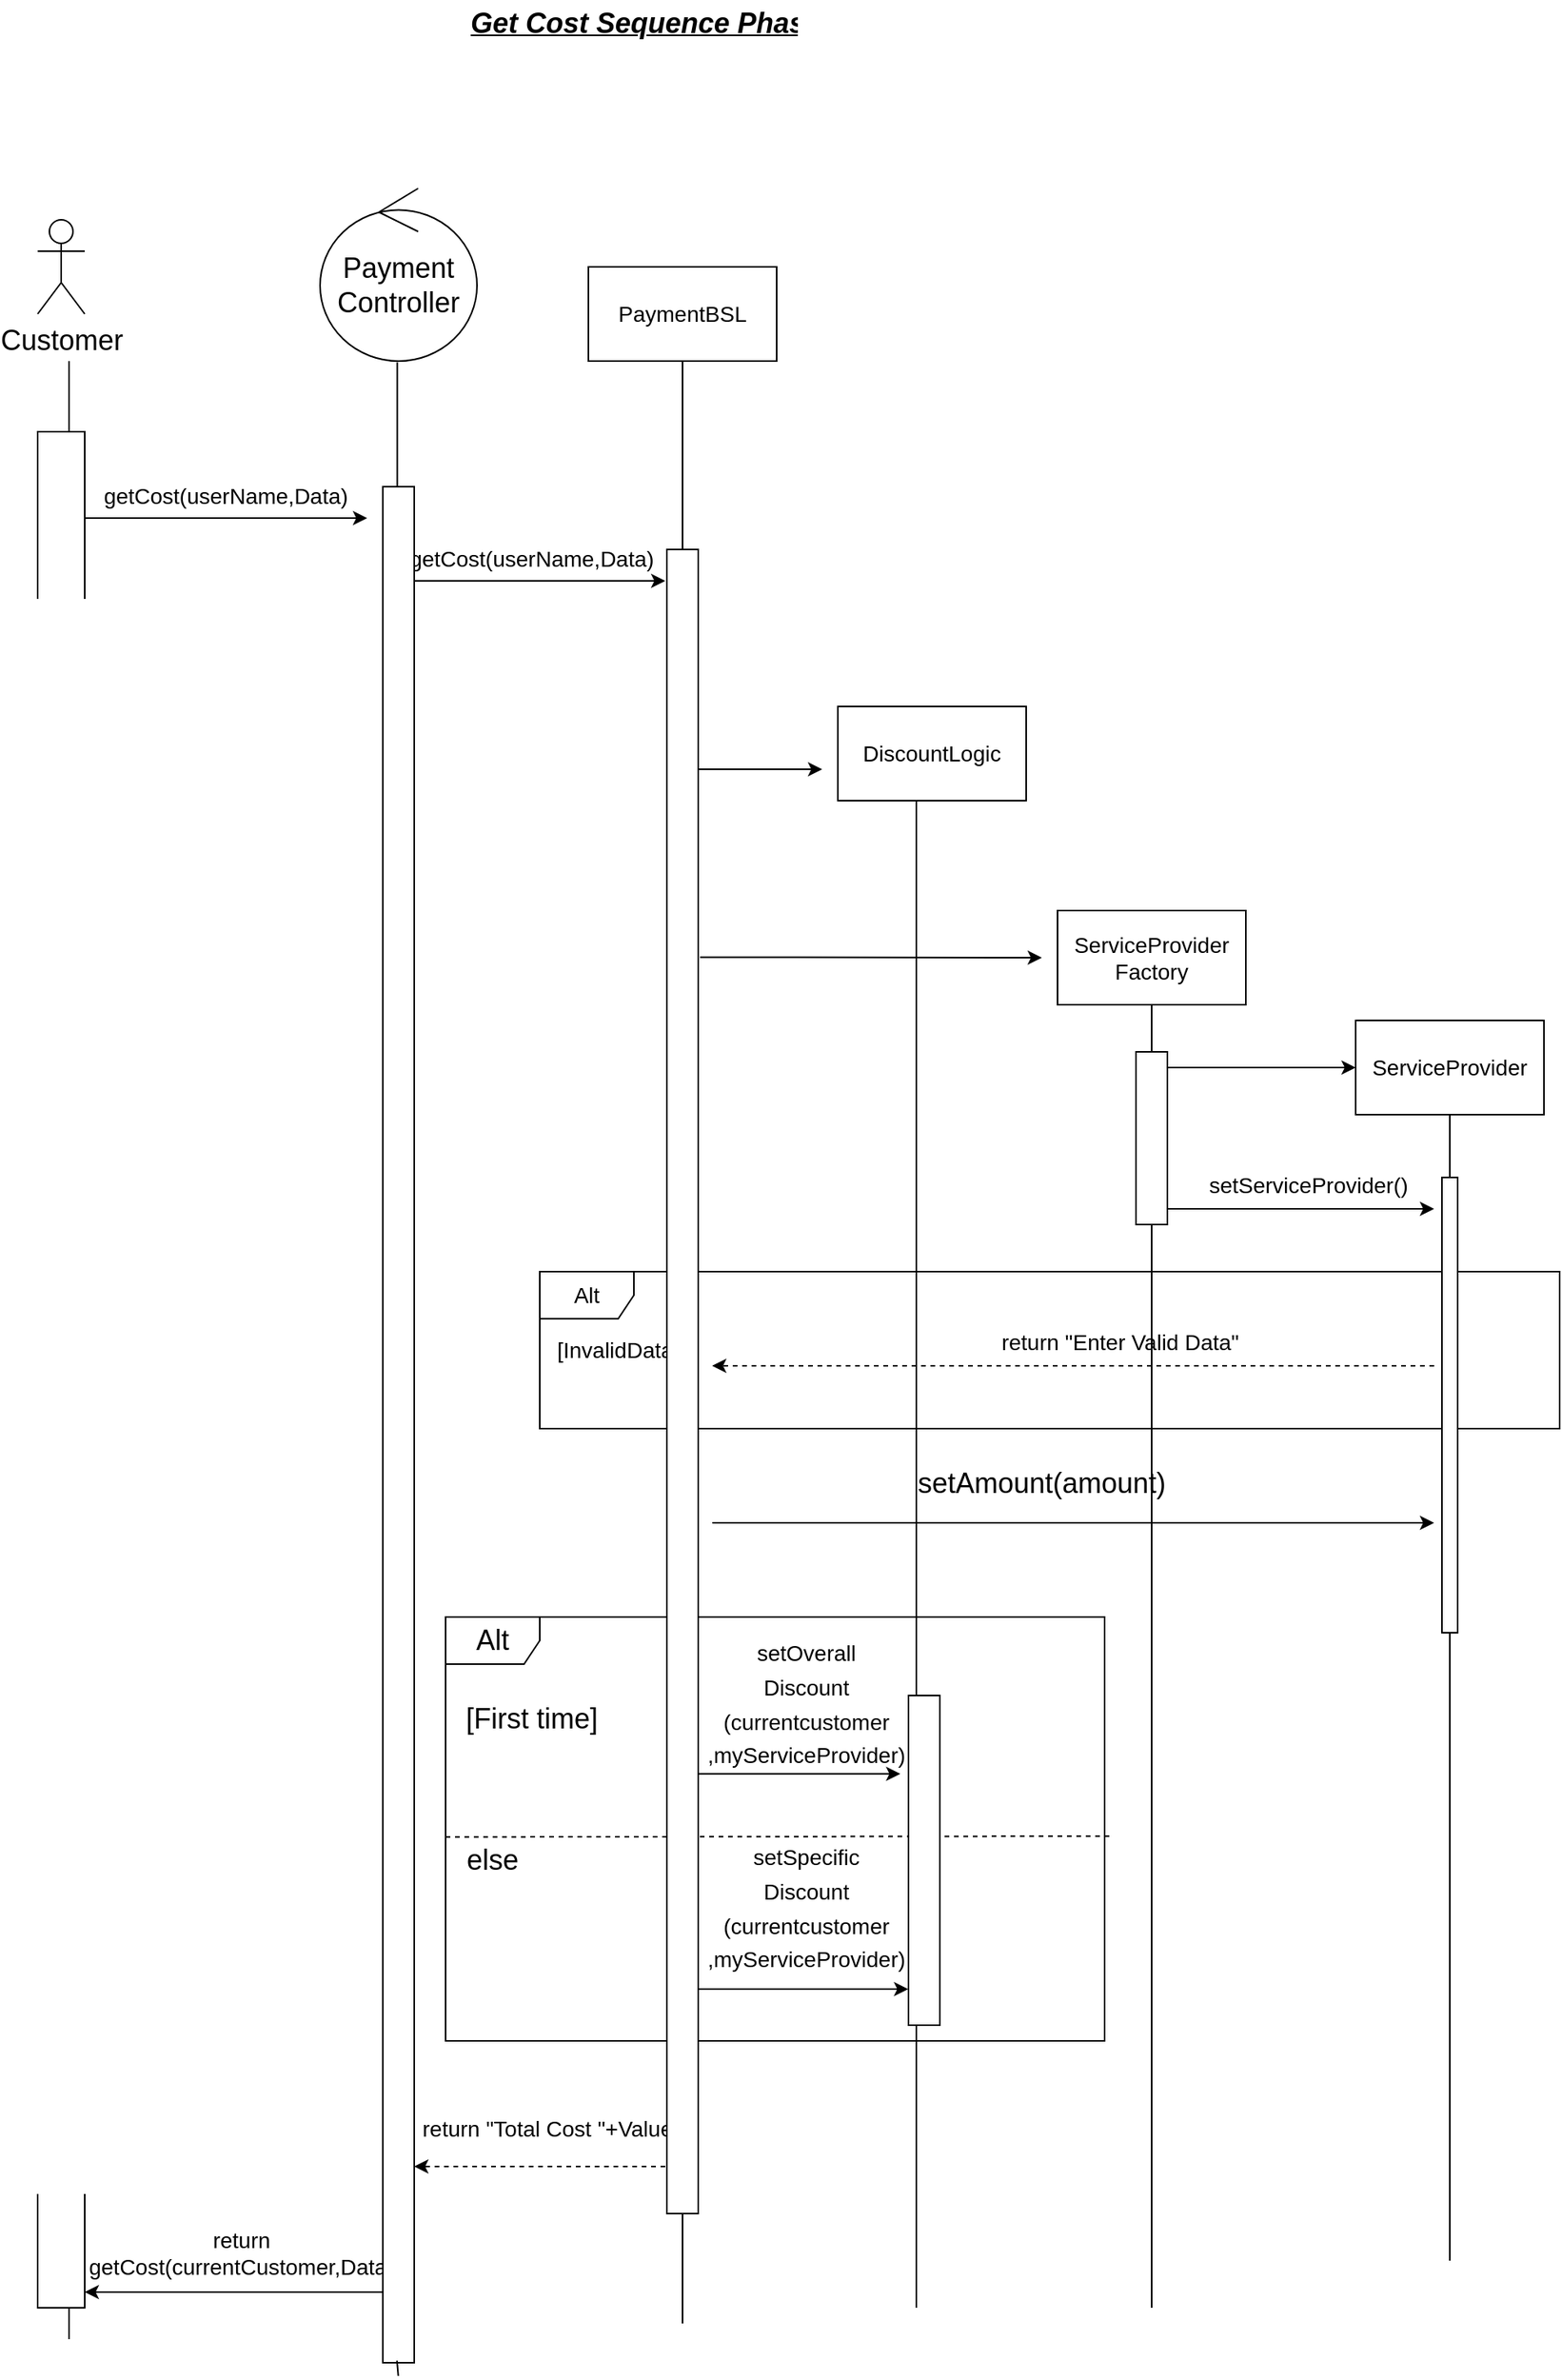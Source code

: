 <mxfile version="20.6.2" type="device"><diagram id="KSysuDEscRdS6-a3uLZS" name="Page-1"><mxGraphModel dx="1264" dy="604" grid="1" gridSize="10" guides="1" tooltips="1" connect="1" arrows="1" fold="1" page="1" pageScale="1" pageWidth="850" pageHeight="1100" math="0" shadow="0"><root><mxCell id="0"/><mxCell id="1" parent="0"/><mxCell id="KgGJDkFpXrKuD6-YJhlF-1" value="&lt;b&gt;&lt;i&gt;&lt;u&gt;&lt;font style=&quot;font-size: 18px;&quot;&gt;Get Cost Sequence Phase 2&lt;/font&gt;&lt;/u&gt;&lt;/i&gt;&lt;/b&gt;" style="text;html=1;strokeColor=none;fillColor=none;align=center;verticalAlign=middle;whiteSpace=wrap;rounded=0;fontSize=14;" vertex="1" parent="1"><mxGeometry x="300" y="30" width="270" height="30" as="geometry"/></mxCell><mxCell id="KgGJDkFpXrKuD6-YJhlF-2" value="Customer" style="shape=umlActor;verticalLabelPosition=bottom;verticalAlign=top;html=1;outlineConnect=0;fontSize=18;" vertex="1" parent="1"><mxGeometry x="40" y="170" width="30" height="60" as="geometry"/></mxCell><mxCell id="KgGJDkFpXrKuD6-YJhlF-3" value="" style="endArrow=none;html=1;rounded=0;fontSize=18;startArrow=none;" edge="1" parent="1" source="KgGJDkFpXrKuD6-YJhlF-41"><mxGeometry width="50" height="50" relative="1" as="geometry"><mxPoint x="60" y="1520" as="sourcePoint"/><mxPoint x="60" y="260" as="targetPoint"/></mxGeometry></mxCell><mxCell id="KgGJDkFpXrKuD6-YJhlF-4" value="Payment&lt;br&gt;Controller" style="ellipse;shape=umlControl;whiteSpace=wrap;html=1;fontSize=18;" vertex="1" parent="1"><mxGeometry x="220" y="150" width="100" height="110" as="geometry"/></mxCell><mxCell id="KgGJDkFpXrKuD6-YJhlF-5" value="" style="endArrow=none;html=1;rounded=0;fontSize=18;entryX=0.492;entryY=1.007;entryDx=0;entryDy=0;entryPerimeter=0;startArrow=none;" edge="1" parent="1" source="KgGJDkFpXrKuD6-YJhlF-43" target="KgGJDkFpXrKuD6-YJhlF-4"><mxGeometry width="50" height="50" relative="1" as="geometry"><mxPoint x="269" y="1533.692" as="sourcePoint"/><mxPoint x="70" y="280" as="targetPoint"/></mxGeometry></mxCell><mxCell id="KgGJDkFpXrKuD6-YJhlF-6" value="" style="endArrow=classic;html=1;rounded=0;fontSize=18;" edge="1" parent="1"><mxGeometry width="50" height="50" relative="1" as="geometry"><mxPoint x="70" y="360" as="sourcePoint"/><mxPoint x="250" y="360" as="targetPoint"/></mxGeometry></mxCell><mxCell id="KgGJDkFpXrKuD6-YJhlF-7" value="&lt;font style=&quot;font-size: 14px;&quot;&gt;getCost(userName,Data)&lt;/font&gt;" style="text;html=1;strokeColor=none;fillColor=none;align=center;verticalAlign=middle;whiteSpace=wrap;rounded=0;fontSize=18;" vertex="1" parent="1"><mxGeometry x="130" y="330" width="60" height="30" as="geometry"/></mxCell><mxCell id="KgGJDkFpXrKuD6-YJhlF-8" value="PaymentBSL" style="rounded=0;whiteSpace=wrap;html=1;fontSize=14;" vertex="1" parent="1"><mxGeometry x="391" y="200" width="120" height="60" as="geometry"/></mxCell><mxCell id="KgGJDkFpXrKuD6-YJhlF-9" value="" style="endArrow=none;html=1;rounded=0;fontSize=18;entryX=0.5;entryY=1;entryDx=0;entryDy=0;startArrow=none;" edge="1" parent="1" source="KgGJDkFpXrKuD6-YJhlF-45" target="KgGJDkFpXrKuD6-YJhlF-8"><mxGeometry width="50" height="50" relative="1" as="geometry"><mxPoint x="451" y="1510" as="sourcePoint"/><mxPoint x="250.2" y="270.77" as="targetPoint"/></mxGeometry></mxCell><mxCell id="KgGJDkFpXrKuD6-YJhlF-10" value="&lt;font style=&quot;font-size: 14px;&quot;&gt;getCost(userName,Data)&lt;/font&gt;" style="text;html=1;strokeColor=none;fillColor=none;align=center;verticalAlign=middle;whiteSpace=wrap;rounded=0;fontSize=18;" vertex="1" parent="1"><mxGeometry x="325" y="370" width="60" height="30" as="geometry"/></mxCell><mxCell id="KgGJDkFpXrKuD6-YJhlF-11" value="" style="endArrow=classic;html=1;rounded=0;fontSize=18;" edge="1" parent="1"><mxGeometry width="50" height="50" relative="1" as="geometry"><mxPoint x="280" y="400" as="sourcePoint"/><mxPoint x="440" y="400" as="targetPoint"/></mxGeometry></mxCell><mxCell id="KgGJDkFpXrKuD6-YJhlF-12" value="" style="endArrow=classic;html=1;rounded=0;fontSize=14;exitX=1.056;exitY=0.245;exitDx=0;exitDy=0;exitPerimeter=0;" edge="1" parent="1" source="KgGJDkFpXrKuD6-YJhlF-45"><mxGeometry width="50" height="50" relative="1" as="geometry"><mxPoint x="470" y="640" as="sourcePoint"/><mxPoint x="680" y="640" as="targetPoint"/></mxGeometry></mxCell><mxCell id="KgGJDkFpXrKuD6-YJhlF-13" value="ServiceProvider&lt;br&gt;Factory" style="rounded=0;whiteSpace=wrap;html=1;fontSize=14;" vertex="1" parent="1"><mxGeometry x="690" y="610" width="120" height="60" as="geometry"/></mxCell><mxCell id="KgGJDkFpXrKuD6-YJhlF-14" value="" style="endArrow=none;html=1;rounded=0;fontSize=14;entryX=0.5;entryY=1;entryDx=0;entryDy=0;startArrow=none;" edge="1" parent="1" source="KgGJDkFpXrKuD6-YJhlF-49" target="KgGJDkFpXrKuD6-YJhlF-13"><mxGeometry width="50" height="50" relative="1" as="geometry"><mxPoint x="750" y="1500" as="sourcePoint"/><mxPoint x="450" y="600" as="targetPoint"/></mxGeometry></mxCell><mxCell id="KgGJDkFpXrKuD6-YJhlF-15" value="DiscountLogic" style="rounded=0;whiteSpace=wrap;html=1;fontSize=14;" vertex="1" parent="1"><mxGeometry x="550" y="480" width="120" height="60" as="geometry"/></mxCell><mxCell id="KgGJDkFpXrKuD6-YJhlF-16" value="" style="endArrow=none;html=1;rounded=0;fontSize=14;entryX=0.5;entryY=1;entryDx=0;entryDy=0;" edge="1" parent="1"><mxGeometry width="50" height="50" relative="1" as="geometry"><mxPoint x="600" y="1500" as="sourcePoint"/><mxPoint x="600" y="540" as="targetPoint"/></mxGeometry></mxCell><mxCell id="KgGJDkFpXrKuD6-YJhlF-17" value="" style="endArrow=classic;html=1;rounded=0;fontSize=14;" edge="1" parent="1"><mxGeometry width="50" height="50" relative="1" as="geometry"><mxPoint x="460" y="520" as="sourcePoint"/><mxPoint x="540" y="520" as="targetPoint"/></mxGeometry></mxCell><mxCell id="KgGJDkFpXrKuD6-YJhlF-18" value="" style="endArrow=classic;html=1;rounded=0;fontSize=14;" edge="1" parent="1"><mxGeometry width="50" height="50" relative="1" as="geometry"><mxPoint x="760" y="710" as="sourcePoint"/><mxPoint x="880" y="710" as="targetPoint"/></mxGeometry></mxCell><mxCell id="KgGJDkFpXrKuD6-YJhlF-19" value="ServiceProvider" style="rounded=0;whiteSpace=wrap;html=1;fontSize=14;" vertex="1" parent="1"><mxGeometry x="880" y="680" width="120" height="60" as="geometry"/></mxCell><mxCell id="KgGJDkFpXrKuD6-YJhlF-20" value="" style="endArrow=none;html=1;rounded=0;fontSize=14;entryX=0.5;entryY=1;entryDx=0;entryDy=0;startArrow=none;" edge="1" parent="1" source="KgGJDkFpXrKuD6-YJhlF-47" target="KgGJDkFpXrKuD6-YJhlF-19"><mxGeometry width="50" height="50" relative="1" as="geometry"><mxPoint x="940" y="1470" as="sourcePoint"/><mxPoint x="850" y="690" as="targetPoint"/></mxGeometry></mxCell><mxCell id="KgGJDkFpXrKuD6-YJhlF-21" value="" style="endArrow=classic;html=1;rounded=0;fontSize=14;" edge="1" parent="1"><mxGeometry width="50" height="50" relative="1" as="geometry"><mxPoint x="760" y="800" as="sourcePoint"/><mxPoint x="930" y="800" as="targetPoint"/></mxGeometry></mxCell><mxCell id="KgGJDkFpXrKuD6-YJhlF-22" value="setServiceProvider()" style="text;html=1;strokeColor=none;fillColor=none;align=center;verticalAlign=middle;whiteSpace=wrap;rounded=0;fontSize=14;" vertex="1" parent="1"><mxGeometry x="820" y="770" width="60" height="30" as="geometry"/></mxCell><mxCell id="KgGJDkFpXrKuD6-YJhlF-23" value="Alt" style="shape=umlFrame;whiteSpace=wrap;html=1;fontSize=14;" vertex="1" parent="1"><mxGeometry x="360" y="840" width="650" height="100" as="geometry"/></mxCell><mxCell id="KgGJDkFpXrKuD6-YJhlF-24" value="[InvalidData]" style="text;html=1;strokeColor=none;fillColor=none;align=center;verticalAlign=middle;whiteSpace=wrap;rounded=0;fontSize=14;" vertex="1" parent="1"><mxGeometry x="380" y="875" width="60" height="30" as="geometry"/></mxCell><mxCell id="KgGJDkFpXrKuD6-YJhlF-25" value="" style="endArrow=classic;html=1;rounded=0;fontSize=14;dashed=1;entryX=0.169;entryY=0.6;entryDx=0;entryDy=0;entryPerimeter=0;" edge="1" parent="1" target="KgGJDkFpXrKuD6-YJhlF-23"><mxGeometry width="50" height="50" relative="1" as="geometry"><mxPoint x="930" y="900" as="sourcePoint"/><mxPoint x="490" y="900" as="targetPoint"/></mxGeometry></mxCell><mxCell id="KgGJDkFpXrKuD6-YJhlF-26" value="return &quot;Enter Valid Data&quot;" style="text;html=1;strokeColor=none;fillColor=none;align=center;verticalAlign=middle;whiteSpace=wrap;rounded=0;fontSize=14;" vertex="1" parent="1"><mxGeometry x="640" y="870" width="180" height="30" as="geometry"/></mxCell><mxCell id="KgGJDkFpXrKuD6-YJhlF-27" value="" style="endArrow=classic;html=1;rounded=0;fontSize=14;" edge="1" parent="1"><mxGeometry width="50" height="50" relative="1" as="geometry"><mxPoint x="470" y="1000" as="sourcePoint"/><mxPoint x="930" y="1000" as="targetPoint"/></mxGeometry></mxCell><mxCell id="KgGJDkFpXrKuD6-YJhlF-28" value="&lt;font style=&quot;font-size: 18px;&quot;&gt;setAmount(amount)&lt;/font&gt;" style="text;html=1;strokeColor=none;fillColor=none;align=center;verticalAlign=middle;whiteSpace=wrap;rounded=0;fontSize=14;" vertex="1" parent="1"><mxGeometry x="650" y="960" width="60" height="30" as="geometry"/></mxCell><mxCell id="KgGJDkFpXrKuD6-YJhlF-29" value="Alt" style="shape=umlFrame;whiteSpace=wrap;html=1;fontSize=18;" vertex="1" parent="1"><mxGeometry x="300" y="1060" width="420" height="270" as="geometry"/></mxCell><mxCell id="KgGJDkFpXrKuD6-YJhlF-30" value="[First time]" style="text;html=1;strokeColor=none;fillColor=none;align=center;verticalAlign=middle;whiteSpace=wrap;rounded=0;fontSize=18;" vertex="1" parent="1"><mxGeometry x="300" y="1110" width="110" height="30" as="geometry"/></mxCell><mxCell id="KgGJDkFpXrKuD6-YJhlF-31" value="" style="endArrow=classic;html=1;rounded=0;fontSize=18;entryX=0.69;entryY=0.37;entryDx=0;entryDy=0;entryPerimeter=0;exitX=0.381;exitY=0.37;exitDx=0;exitDy=0;exitPerimeter=0;" edge="1" parent="1" source="KgGJDkFpXrKuD6-YJhlF-29" target="KgGJDkFpXrKuD6-YJhlF-29"><mxGeometry width="50" height="50" relative="1" as="geometry"><mxPoint x="410" y="1050" as="sourcePoint"/><mxPoint x="460" y="1000" as="targetPoint"/></mxGeometry></mxCell><mxCell id="KgGJDkFpXrKuD6-YJhlF-32" value="&lt;font style=&quot;font-size: 14px;&quot;&gt;setOverall&lt;br&gt;Discount&lt;br&gt;(currentcustomer&lt;br&gt;,myServiceProvider)&lt;/font&gt;" style="text;html=1;strokeColor=none;fillColor=none;align=center;verticalAlign=middle;whiteSpace=wrap;rounded=0;fontSize=18;" vertex="1" parent="1"><mxGeometry x="500" y="1100" width="60" height="30" as="geometry"/></mxCell><mxCell id="KgGJDkFpXrKuD6-YJhlF-33" value="" style="endArrow=none;dashed=1;html=1;rounded=0;fontSize=14;exitX=0;exitY=0.519;exitDx=0;exitDy=0;exitPerimeter=0;entryX=1.009;entryY=0.517;entryDx=0;entryDy=0;entryPerimeter=0;" edge="1" parent="1" source="KgGJDkFpXrKuD6-YJhlF-29" target="KgGJDkFpXrKuD6-YJhlF-29"><mxGeometry width="50" height="50" relative="1" as="geometry"><mxPoint x="450" y="1070" as="sourcePoint"/><mxPoint x="500" y="1020" as="targetPoint"/></mxGeometry></mxCell><mxCell id="KgGJDkFpXrKuD6-YJhlF-34" value="&lt;font style=&quot;font-size: 14px;&quot;&gt;setSpecific&lt;br&gt;Discount&lt;br&gt;(currentcustomer&lt;br&gt;,myServiceProvider)&lt;/font&gt;" style="text;html=1;strokeColor=none;fillColor=none;align=center;verticalAlign=middle;whiteSpace=wrap;rounded=0;fontSize=18;" vertex="1" parent="1"><mxGeometry x="500" y="1230" width="60" height="30" as="geometry"/></mxCell><mxCell id="KgGJDkFpXrKuD6-YJhlF-35" value="" style="endArrow=classic;html=1;rounded=0;fontSize=18;entryX=0.69;entryY=0.37;entryDx=0;entryDy=0;entryPerimeter=0;exitX=0.381;exitY=0.778;exitDx=0;exitDy=0;exitPerimeter=0;" edge="1" parent="1"><mxGeometry width="50" height="50" relative="1" as="geometry"><mxPoint x="460.02" y="1297.06" as="sourcePoint"/><mxPoint x="594.81" y="1297.0" as="targetPoint"/></mxGeometry></mxCell><mxCell id="KgGJDkFpXrKuD6-YJhlF-36" value="&lt;font style=&quot;font-size: 18px;&quot;&gt;else&lt;/font&gt;" style="text;html=1;strokeColor=none;fillColor=none;align=center;verticalAlign=middle;whiteSpace=wrap;rounded=0;fontSize=14;" vertex="1" parent="1"><mxGeometry x="300" y="1200" width="60" height="30" as="geometry"/></mxCell><mxCell id="KgGJDkFpXrKuD6-YJhlF-37" value="" style="endArrow=classic;html=1;rounded=0;fontSize=18;dashed=1;" edge="1" parent="1"><mxGeometry width="50" height="50" relative="1" as="geometry"><mxPoint x="440" y="1410" as="sourcePoint"/><mxPoint x="280" y="1410" as="targetPoint"/></mxGeometry></mxCell><mxCell id="KgGJDkFpXrKuD6-YJhlF-38" value="&lt;font style=&quot;font-size: 14px;&quot;&gt;return &quot;Total Cost &quot;+Value&lt;/font&gt;" style="text;html=1;strokeColor=none;fillColor=none;align=center;verticalAlign=middle;whiteSpace=wrap;rounded=0;fontSize=18;" vertex="1" parent="1"><mxGeometry x="280" y="1370" width="170" height="30" as="geometry"/></mxCell><mxCell id="KgGJDkFpXrKuD6-YJhlF-39" value="" style="endArrow=classic;html=1;rounded=0;fontSize=14;" edge="1" parent="1"><mxGeometry width="50" height="50" relative="1" as="geometry"><mxPoint x="260" y="1490" as="sourcePoint"/><mxPoint x="70" y="1490" as="targetPoint"/></mxGeometry></mxCell><mxCell id="KgGJDkFpXrKuD6-YJhlF-40" value="return getCost(currentCustomer,Data)" style="text;html=1;strokeColor=none;fillColor=none;align=center;verticalAlign=middle;whiteSpace=wrap;rounded=0;fontSize=14;" vertex="1" parent="1"><mxGeometry x="140" y="1450" width="60" height="30" as="geometry"/></mxCell><mxCell id="KgGJDkFpXrKuD6-YJhlF-41" value="" style="html=1;points=[];perimeter=orthogonalPerimeter;fontSize=14;" vertex="1" parent="1"><mxGeometry x="40" y="305" width="30" height="1195" as="geometry"/></mxCell><mxCell id="KgGJDkFpXrKuD6-YJhlF-42" value="" style="endArrow=none;html=1;rounded=0;fontSize=18;" edge="1" parent="1" target="KgGJDkFpXrKuD6-YJhlF-41"><mxGeometry width="50" height="50" relative="1" as="geometry"><mxPoint x="60" y="1520" as="sourcePoint"/><mxPoint x="60" y="260" as="targetPoint"/></mxGeometry></mxCell><mxCell id="KgGJDkFpXrKuD6-YJhlF-43" value="" style="html=1;points=[];perimeter=orthogonalPerimeter;fontSize=14;" vertex="1" parent="1"><mxGeometry x="260" y="340" width="20" height="1195" as="geometry"/></mxCell><mxCell id="KgGJDkFpXrKuD6-YJhlF-44" value="" style="endArrow=none;html=1;rounded=0;fontSize=18;entryX=0.492;entryY=1.007;entryDx=0;entryDy=0;entryPerimeter=0;" edge="1" parent="1" target="KgGJDkFpXrKuD6-YJhlF-43"><mxGeometry width="50" height="50" relative="1" as="geometry"><mxPoint x="269.0" y="1533.692" as="sourcePoint"/><mxPoint x="269.2" y="260.77" as="targetPoint"/></mxGeometry></mxCell><mxCell id="KgGJDkFpXrKuD6-YJhlF-45" value="" style="html=1;points=[];perimeter=orthogonalPerimeter;fontSize=14;" vertex="1" parent="1"><mxGeometry x="441" y="380" width="20" height="1060" as="geometry"/></mxCell><mxCell id="KgGJDkFpXrKuD6-YJhlF-46" value="" style="endArrow=none;html=1;rounded=0;fontSize=18;entryX=0.5;entryY=1;entryDx=0;entryDy=0;" edge="1" parent="1" target="KgGJDkFpXrKuD6-YJhlF-45"><mxGeometry width="50" height="50" relative="1" as="geometry"><mxPoint x="451" y="1510" as="sourcePoint"/><mxPoint x="451" y="260" as="targetPoint"/></mxGeometry></mxCell><mxCell id="KgGJDkFpXrKuD6-YJhlF-47" value="" style="html=1;points=[];perimeter=orthogonalPerimeter;fontSize=14;" vertex="1" parent="1"><mxGeometry x="935" y="780" width="10" height="290" as="geometry"/></mxCell><mxCell id="KgGJDkFpXrKuD6-YJhlF-48" value="" style="endArrow=none;html=1;rounded=0;fontSize=14;entryX=0.5;entryY=1;entryDx=0;entryDy=0;" edge="1" parent="1" target="KgGJDkFpXrKuD6-YJhlF-47"><mxGeometry width="50" height="50" relative="1" as="geometry"><mxPoint x="940" y="1470" as="sourcePoint"/><mxPoint x="940" y="740" as="targetPoint"/></mxGeometry></mxCell><mxCell id="KgGJDkFpXrKuD6-YJhlF-49" value="" style="html=1;points=[];perimeter=orthogonalPerimeter;fontSize=14;" vertex="1" parent="1"><mxGeometry x="740" y="700" width="20" height="110" as="geometry"/></mxCell><mxCell id="KgGJDkFpXrKuD6-YJhlF-50" value="" style="endArrow=none;html=1;rounded=0;fontSize=14;entryX=0.5;entryY=1;entryDx=0;entryDy=0;" edge="1" parent="1" target="KgGJDkFpXrKuD6-YJhlF-49"><mxGeometry width="50" height="50" relative="1" as="geometry"><mxPoint x="750" y="1500" as="sourcePoint"/><mxPoint x="750" y="670" as="targetPoint"/></mxGeometry></mxCell><mxCell id="KgGJDkFpXrKuD6-YJhlF-51" value="" style="html=1;points=[];perimeter=orthogonalPerimeter;fontSize=14;" vertex="1" parent="1"><mxGeometry x="595" y="1110" width="20" height="210" as="geometry"/></mxCell></root></mxGraphModel></diagram></mxfile>